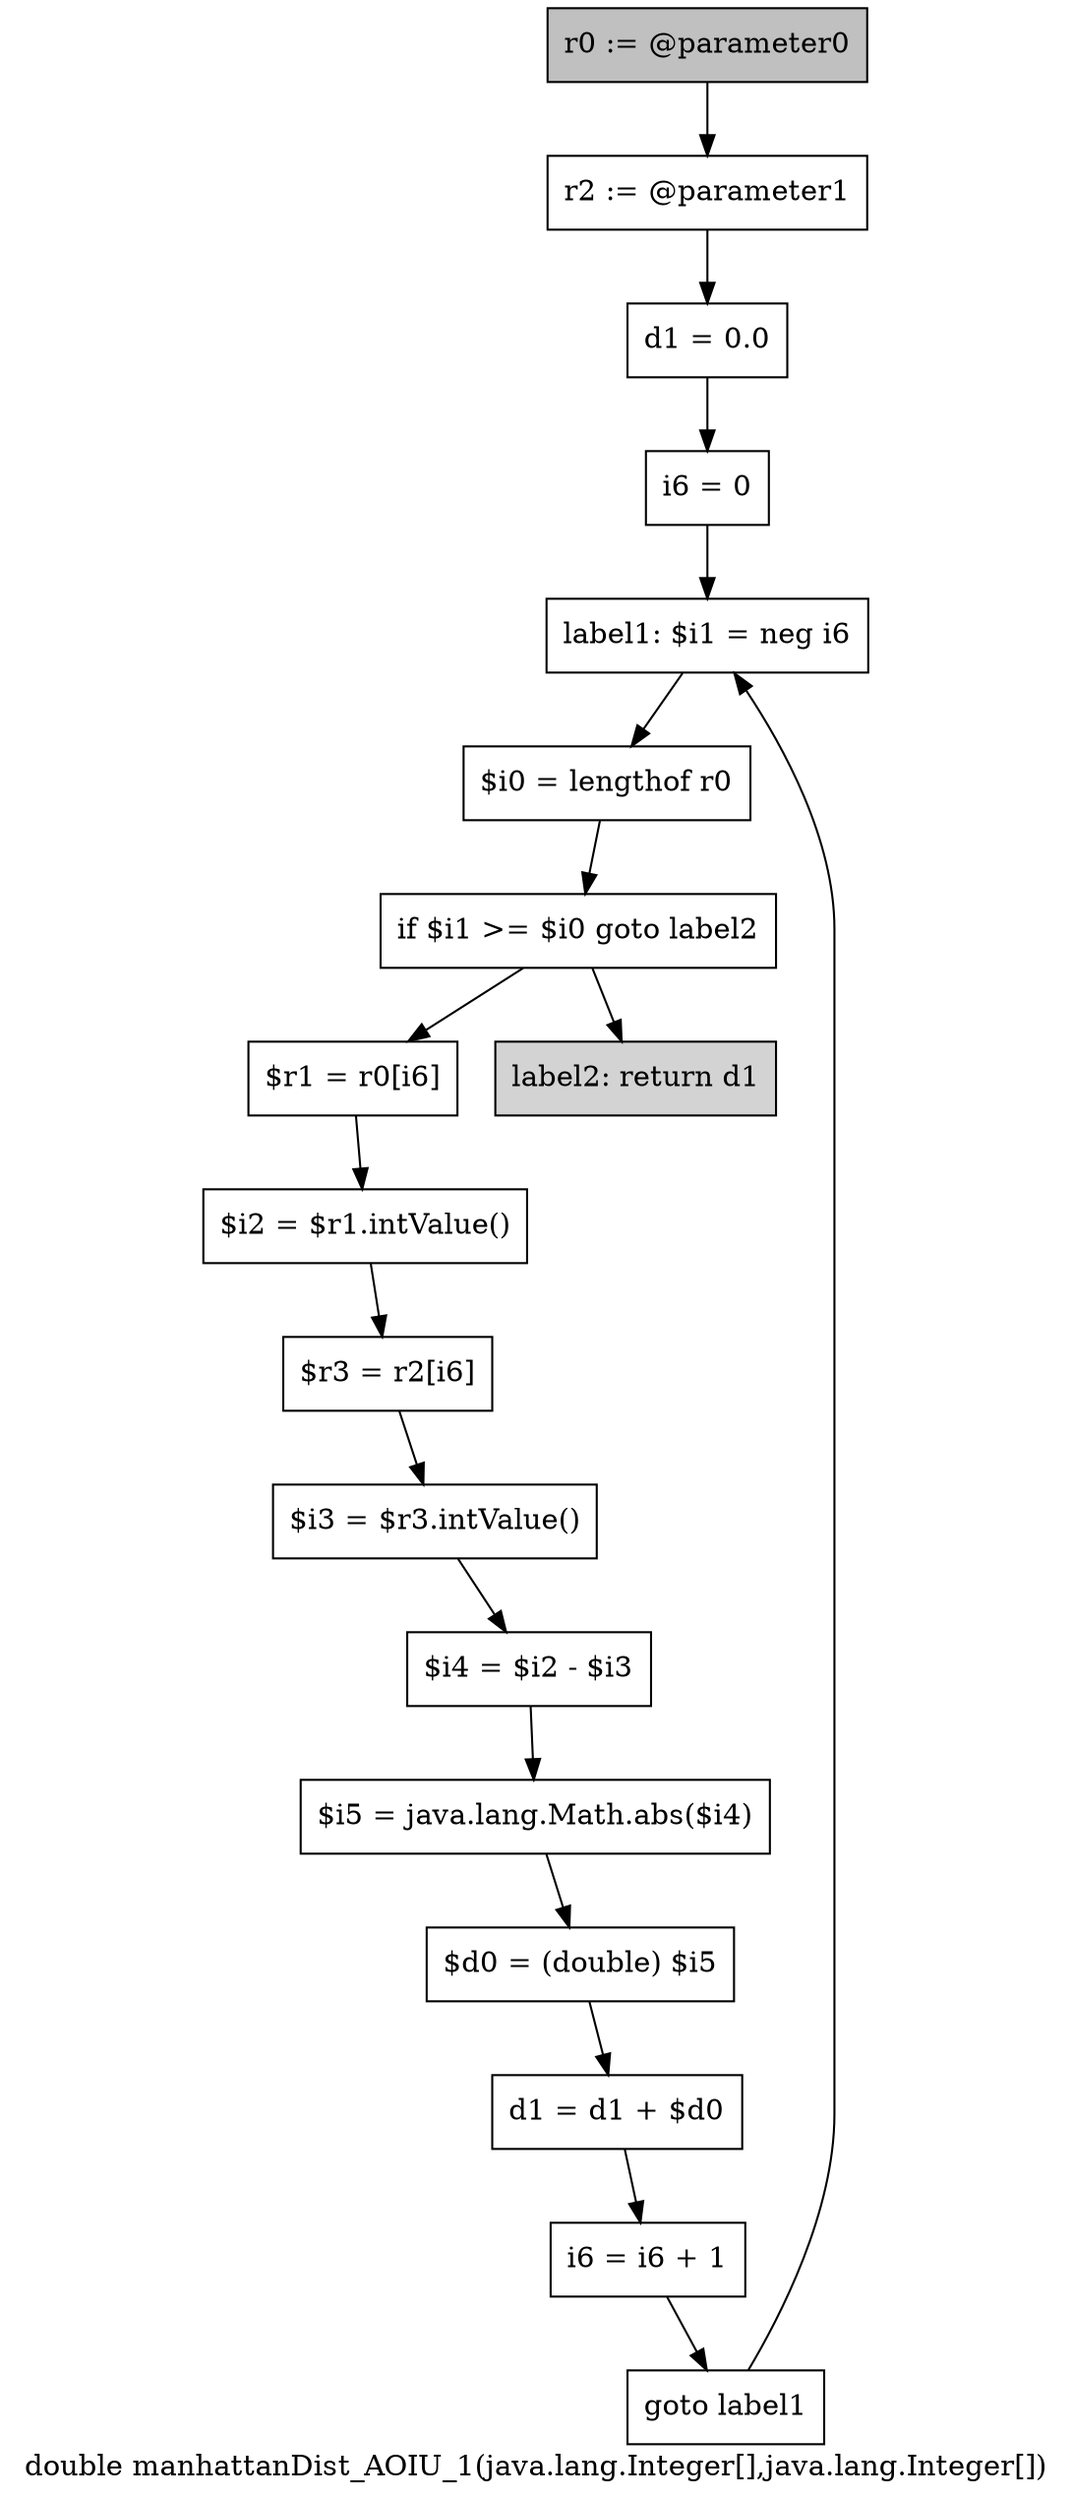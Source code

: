 digraph "double manhattanDist_AOIU_1(java.lang.Integer[],java.lang.Integer[])" {
    label="double manhattanDist_AOIU_1(java.lang.Integer[],java.lang.Integer[])";
    node [shape=box];
    "0" [style=filled,fillcolor=gray,label="r0 := @parameter0",];
    "1" [label="r2 := @parameter1",];
    "0"->"1";
    "2" [label="d1 = 0.0",];
    "1"->"2";
    "3" [label="i6 = 0",];
    "2"->"3";
    "4" [label="label1: $i1 = neg i6",];
    "3"->"4";
    "5" [label="$i0 = lengthof r0",];
    "4"->"5";
    "6" [label="if $i1 >= $i0 goto label2",];
    "5"->"6";
    "7" [label="$r1 = r0[i6]",];
    "6"->"7";
    "17" [style=filled,fillcolor=lightgray,label="label2: return d1",];
    "6"->"17";
    "8" [label="$i2 = $r1.intValue()",];
    "7"->"8";
    "9" [label="$r3 = r2[i6]",];
    "8"->"9";
    "10" [label="$i3 = $r3.intValue()",];
    "9"->"10";
    "11" [label="$i4 = $i2 - $i3",];
    "10"->"11";
    "12" [label="$i5 = java.lang.Math.abs($i4)",];
    "11"->"12";
    "13" [label="$d0 = (double) $i5",];
    "12"->"13";
    "14" [label="d1 = d1 + $d0",];
    "13"->"14";
    "15" [label="i6 = i6 + 1",];
    "14"->"15";
    "16" [label="goto label1",];
    "15"->"16";
    "16"->"4";
}
